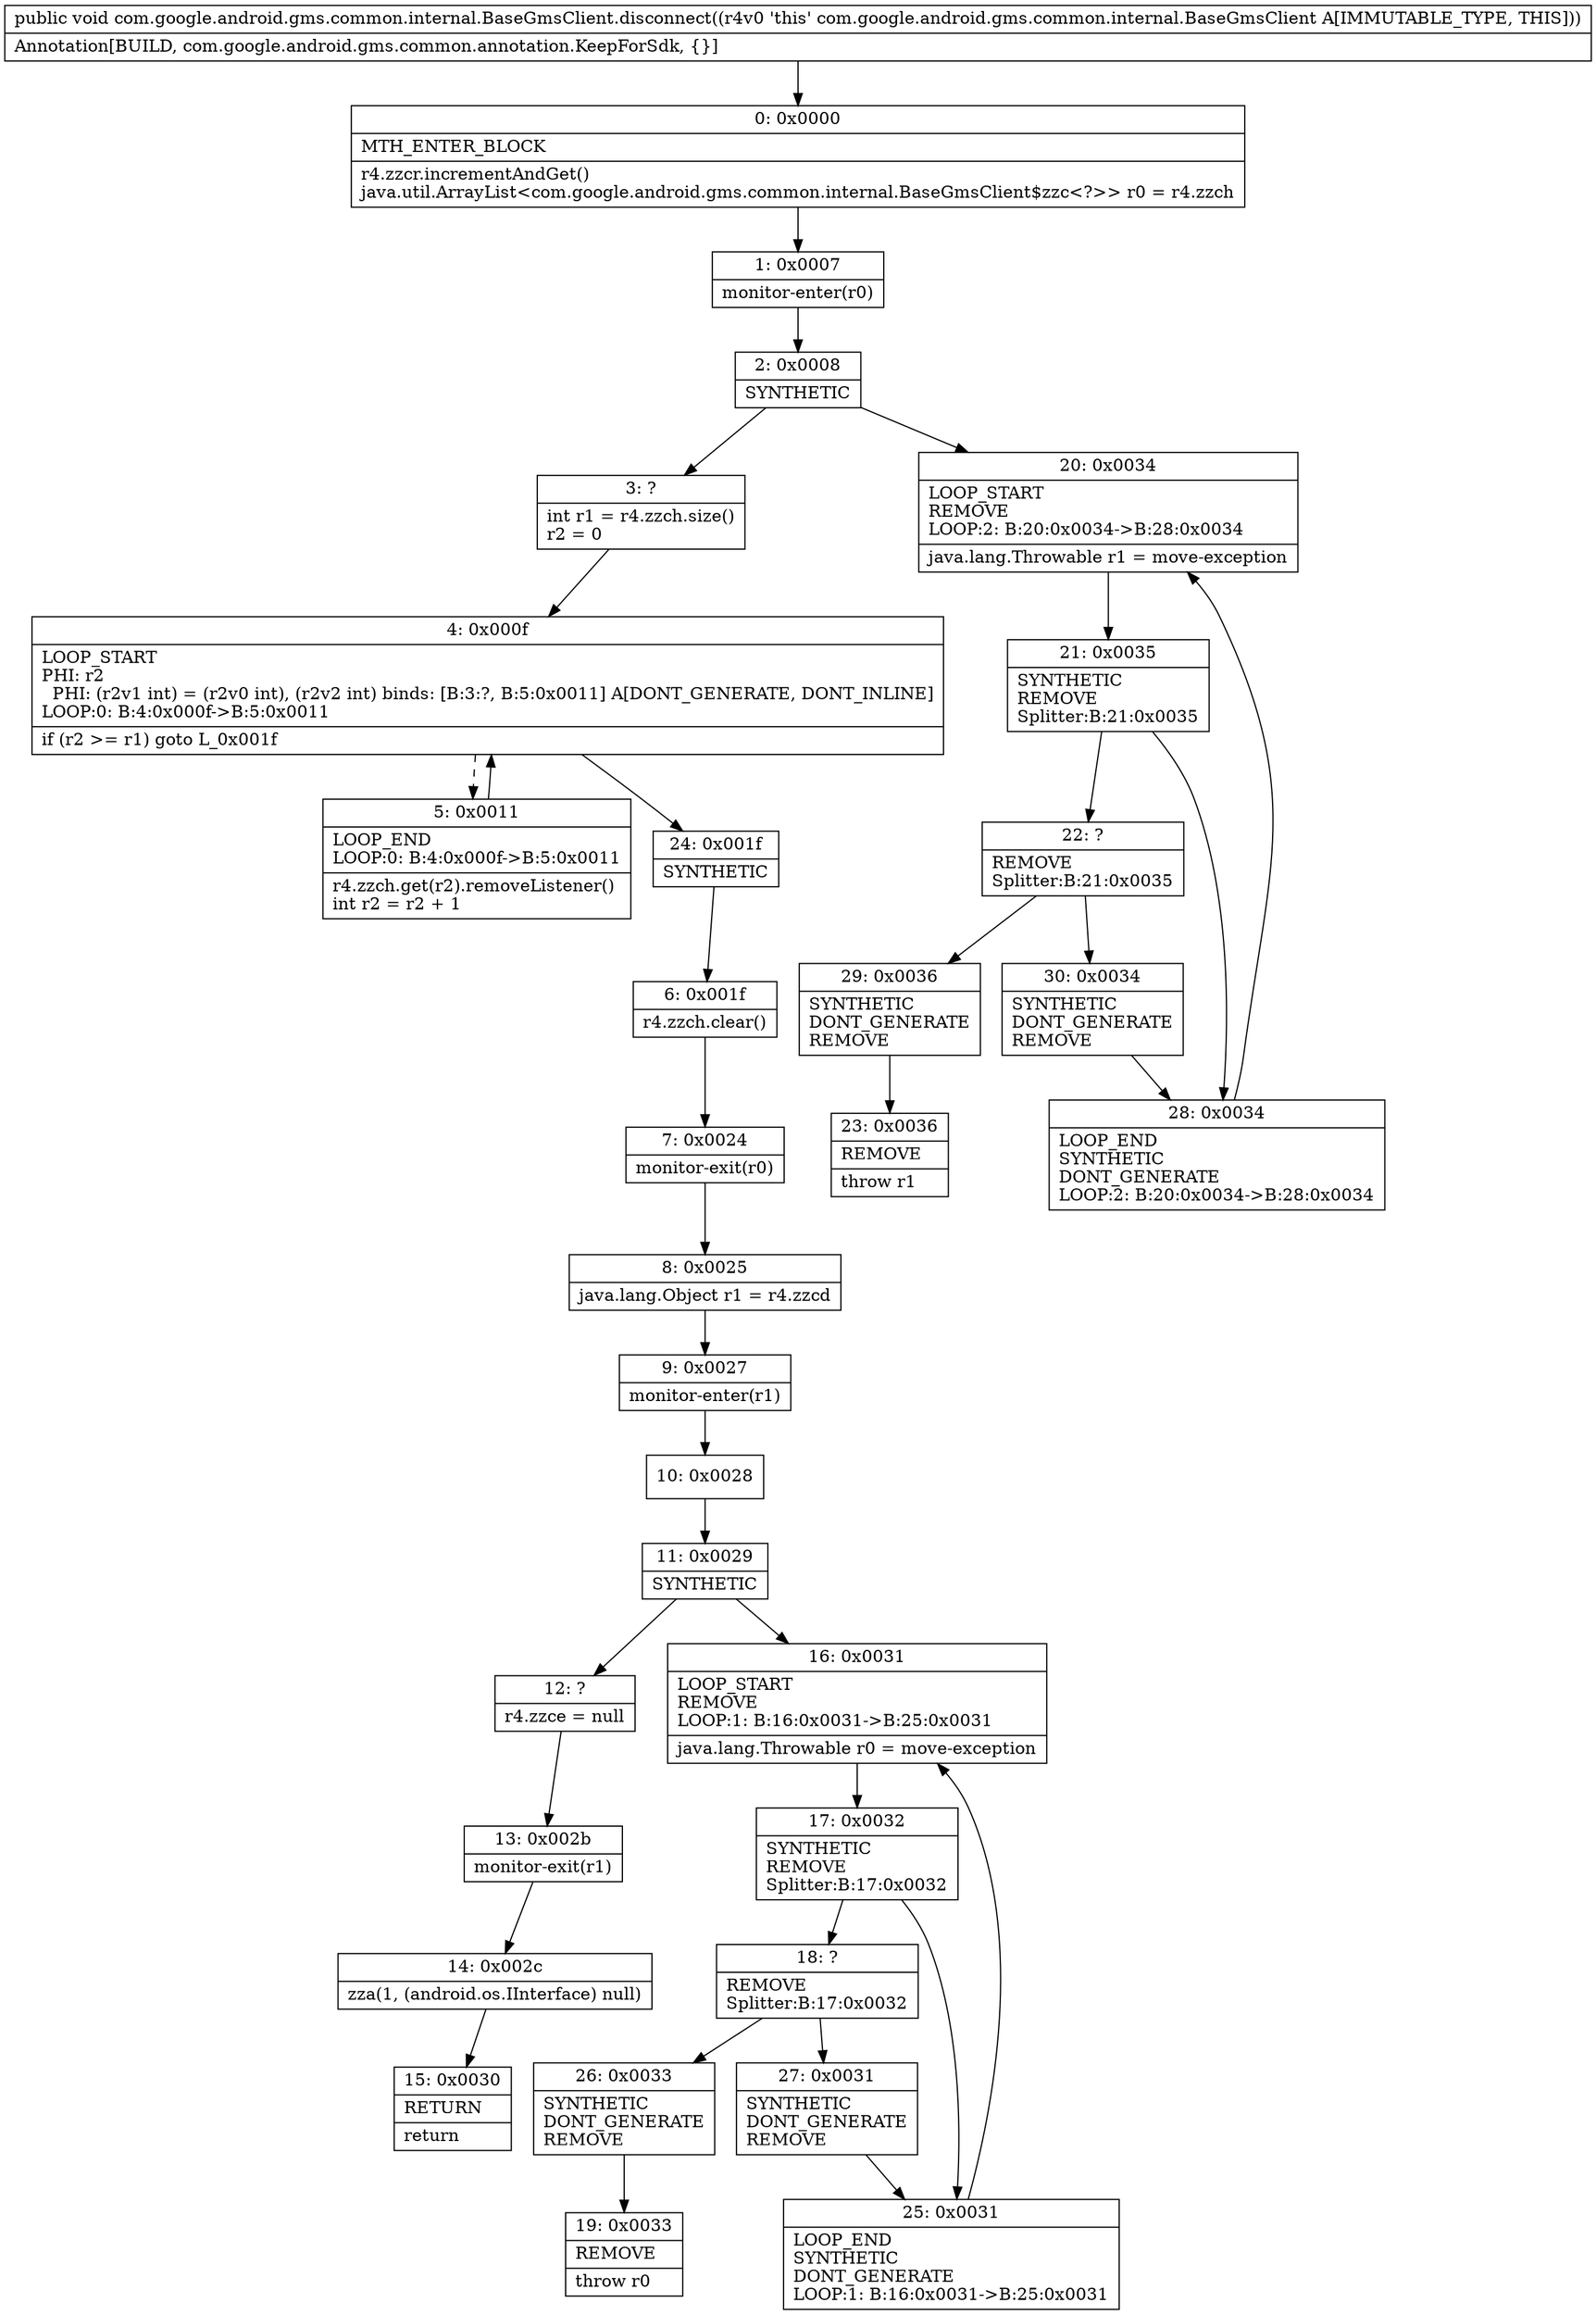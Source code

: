 digraph "CFG forcom.google.android.gms.common.internal.BaseGmsClient.disconnect()V" {
Node_0 [shape=record,label="{0\:\ 0x0000|MTH_ENTER_BLOCK\l|r4.zzcr.incrementAndGet()\ljava.util.ArrayList\<com.google.android.gms.common.internal.BaseGmsClient$zzc\<?\>\> r0 = r4.zzch\l}"];
Node_1 [shape=record,label="{1\:\ 0x0007|monitor\-enter(r0)\l}"];
Node_2 [shape=record,label="{2\:\ 0x0008|SYNTHETIC\l}"];
Node_3 [shape=record,label="{3\:\ ?|int r1 = r4.zzch.size()\lr2 = 0\l}"];
Node_4 [shape=record,label="{4\:\ 0x000f|LOOP_START\lPHI: r2 \l  PHI: (r2v1 int) = (r2v0 int), (r2v2 int) binds: [B:3:?, B:5:0x0011] A[DONT_GENERATE, DONT_INLINE]\lLOOP:0: B:4:0x000f\-\>B:5:0x0011\l|if (r2 \>= r1) goto L_0x001f\l}"];
Node_5 [shape=record,label="{5\:\ 0x0011|LOOP_END\lLOOP:0: B:4:0x000f\-\>B:5:0x0011\l|r4.zzch.get(r2).removeListener()\lint r2 = r2 + 1\l}"];
Node_6 [shape=record,label="{6\:\ 0x001f|r4.zzch.clear()\l}"];
Node_7 [shape=record,label="{7\:\ 0x0024|monitor\-exit(r0)\l}"];
Node_8 [shape=record,label="{8\:\ 0x0025|java.lang.Object r1 = r4.zzcd\l}"];
Node_9 [shape=record,label="{9\:\ 0x0027|monitor\-enter(r1)\l}"];
Node_10 [shape=record,label="{10\:\ 0x0028}"];
Node_11 [shape=record,label="{11\:\ 0x0029|SYNTHETIC\l}"];
Node_12 [shape=record,label="{12\:\ ?|r4.zzce = null\l}"];
Node_13 [shape=record,label="{13\:\ 0x002b|monitor\-exit(r1)\l}"];
Node_14 [shape=record,label="{14\:\ 0x002c|zza(1, (android.os.IInterface) null)\l}"];
Node_15 [shape=record,label="{15\:\ 0x0030|RETURN\l|return\l}"];
Node_16 [shape=record,label="{16\:\ 0x0031|LOOP_START\lREMOVE\lLOOP:1: B:16:0x0031\-\>B:25:0x0031\l|java.lang.Throwable r0 = move\-exception\l}"];
Node_17 [shape=record,label="{17\:\ 0x0032|SYNTHETIC\lREMOVE\lSplitter:B:17:0x0032\l}"];
Node_18 [shape=record,label="{18\:\ ?|REMOVE\lSplitter:B:17:0x0032\l}"];
Node_19 [shape=record,label="{19\:\ 0x0033|REMOVE\l|throw r0\l}"];
Node_20 [shape=record,label="{20\:\ 0x0034|LOOP_START\lREMOVE\lLOOP:2: B:20:0x0034\-\>B:28:0x0034\l|java.lang.Throwable r1 = move\-exception\l}"];
Node_21 [shape=record,label="{21\:\ 0x0035|SYNTHETIC\lREMOVE\lSplitter:B:21:0x0035\l}"];
Node_22 [shape=record,label="{22\:\ ?|REMOVE\lSplitter:B:21:0x0035\l}"];
Node_23 [shape=record,label="{23\:\ 0x0036|REMOVE\l|throw r1\l}"];
Node_24 [shape=record,label="{24\:\ 0x001f|SYNTHETIC\l}"];
Node_25 [shape=record,label="{25\:\ 0x0031|LOOP_END\lSYNTHETIC\lDONT_GENERATE\lLOOP:1: B:16:0x0031\-\>B:25:0x0031\l}"];
Node_26 [shape=record,label="{26\:\ 0x0033|SYNTHETIC\lDONT_GENERATE\lREMOVE\l}"];
Node_27 [shape=record,label="{27\:\ 0x0031|SYNTHETIC\lDONT_GENERATE\lREMOVE\l}"];
Node_28 [shape=record,label="{28\:\ 0x0034|LOOP_END\lSYNTHETIC\lDONT_GENERATE\lLOOP:2: B:20:0x0034\-\>B:28:0x0034\l}"];
Node_29 [shape=record,label="{29\:\ 0x0036|SYNTHETIC\lDONT_GENERATE\lREMOVE\l}"];
Node_30 [shape=record,label="{30\:\ 0x0034|SYNTHETIC\lDONT_GENERATE\lREMOVE\l}"];
MethodNode[shape=record,label="{public void com.google.android.gms.common.internal.BaseGmsClient.disconnect((r4v0 'this' com.google.android.gms.common.internal.BaseGmsClient A[IMMUTABLE_TYPE, THIS]))  | Annotation[BUILD, com.google.android.gms.common.annotation.KeepForSdk, \{\}]\l}"];
MethodNode -> Node_0;
Node_0 -> Node_1;
Node_1 -> Node_2;
Node_2 -> Node_3;
Node_2 -> Node_20;
Node_3 -> Node_4;
Node_4 -> Node_5[style=dashed];
Node_4 -> Node_24;
Node_5 -> Node_4;
Node_6 -> Node_7;
Node_7 -> Node_8;
Node_8 -> Node_9;
Node_9 -> Node_10;
Node_10 -> Node_11;
Node_11 -> Node_12;
Node_11 -> Node_16;
Node_12 -> Node_13;
Node_13 -> Node_14;
Node_14 -> Node_15;
Node_16 -> Node_17;
Node_17 -> Node_18;
Node_17 -> Node_25;
Node_18 -> Node_26;
Node_18 -> Node_27;
Node_20 -> Node_21;
Node_21 -> Node_22;
Node_21 -> Node_28;
Node_22 -> Node_29;
Node_22 -> Node_30;
Node_24 -> Node_6;
Node_25 -> Node_16;
Node_26 -> Node_19;
Node_27 -> Node_25;
Node_28 -> Node_20;
Node_29 -> Node_23;
Node_30 -> Node_28;
}

